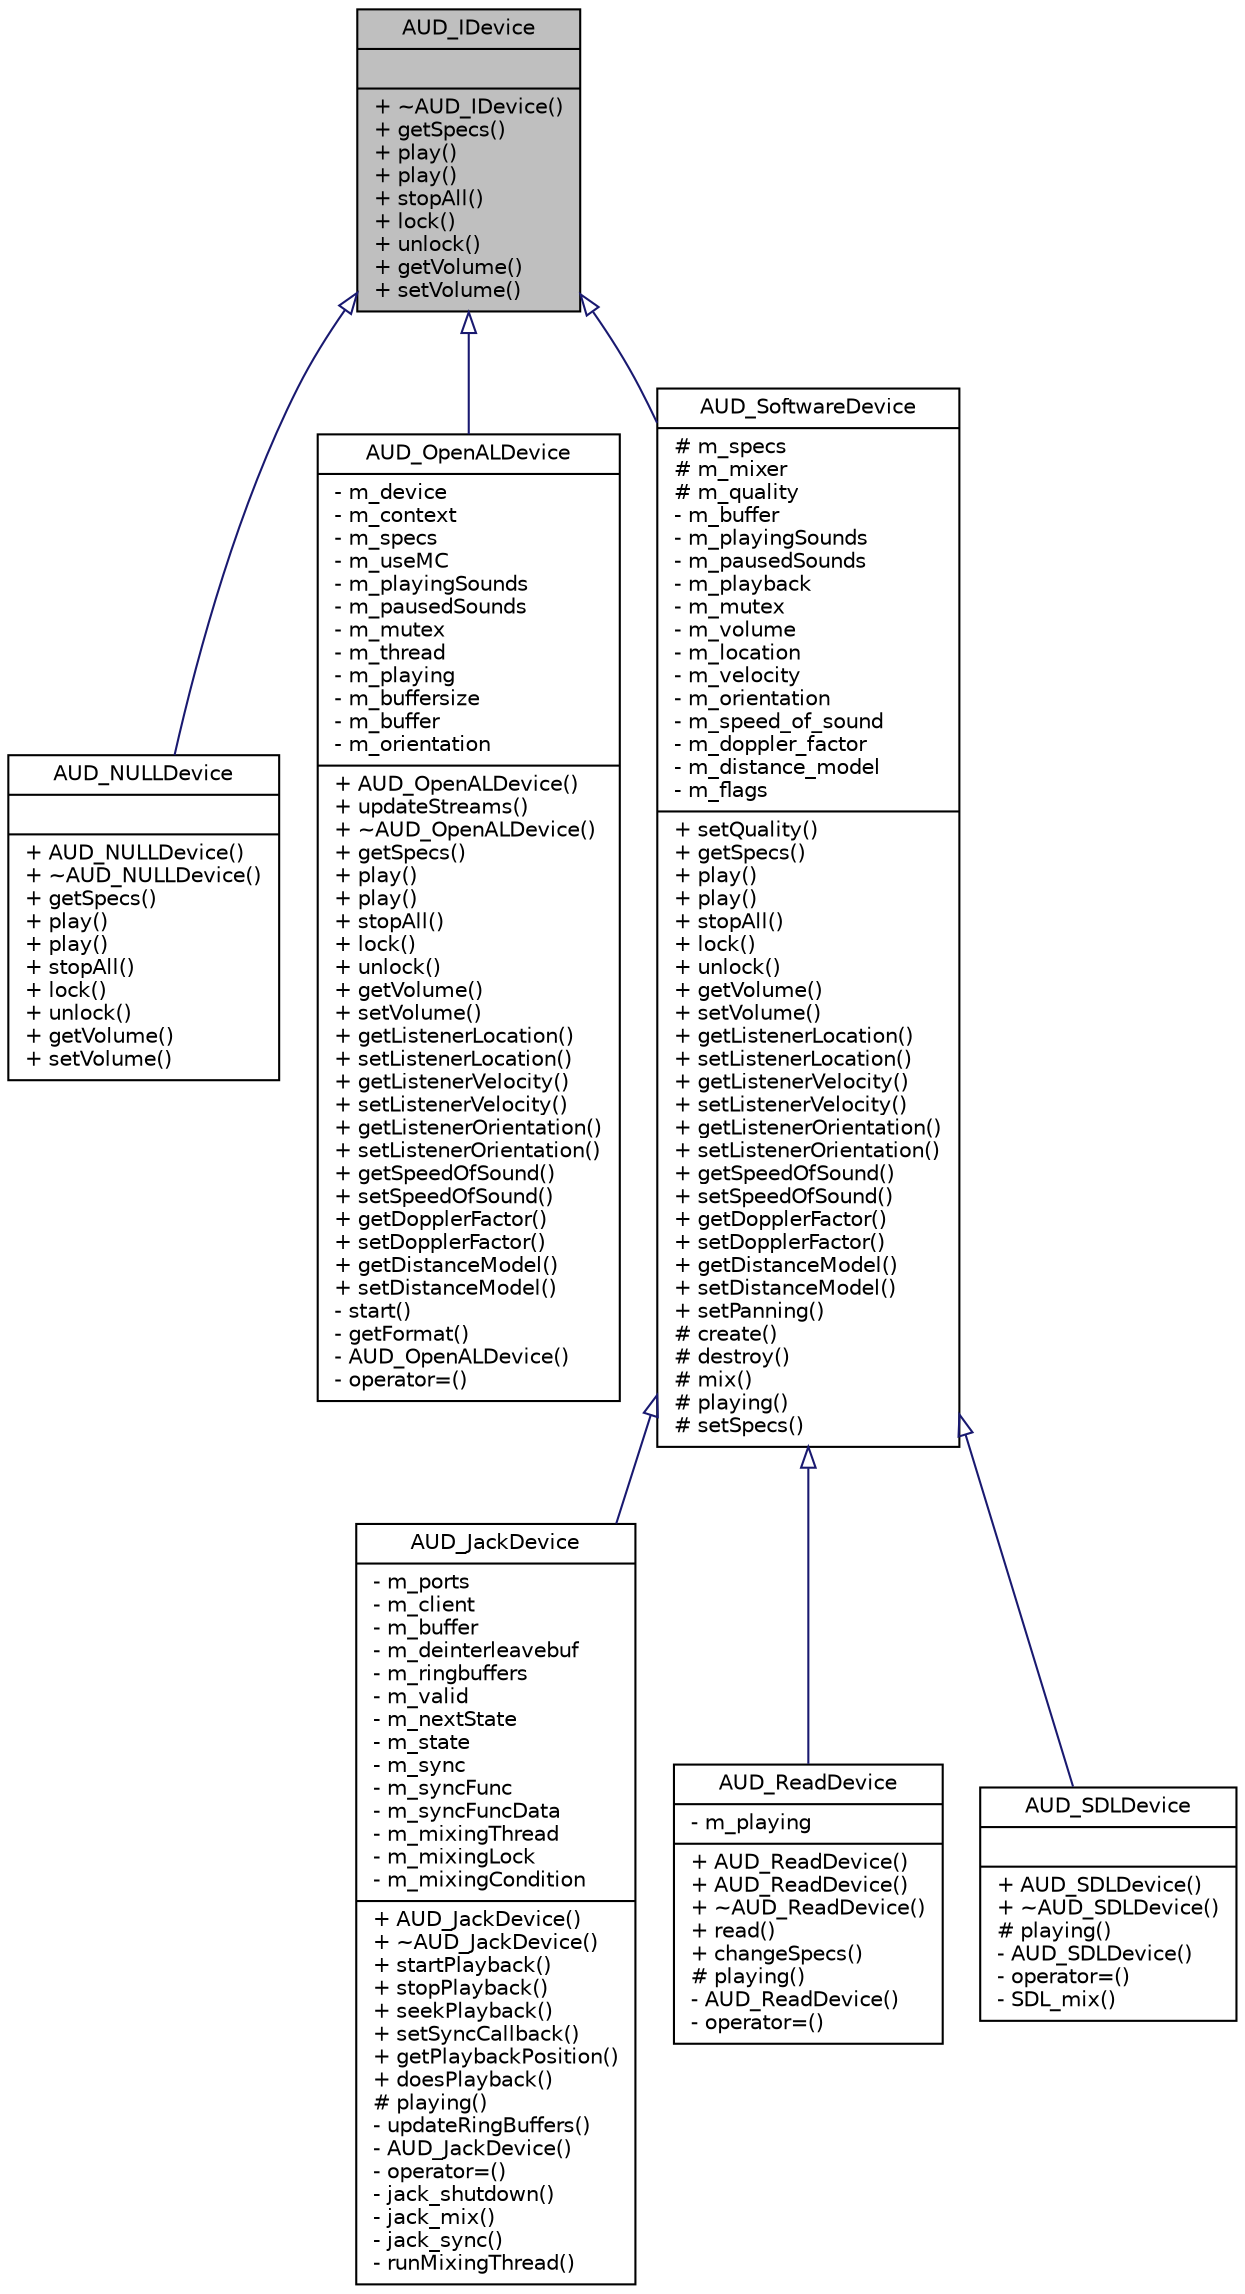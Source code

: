 digraph G
{
  edge [fontname="Helvetica",fontsize="10",labelfontname="Helvetica",labelfontsize="10"];
  node [fontname="Helvetica",fontsize="10",shape=record];
  Node1 [label="{AUD_IDevice\n||+ ~AUD_IDevice()\l+ getSpecs()\l+ play()\l+ play()\l+ stopAll()\l+ lock()\l+ unlock()\l+ getVolume()\l+ setVolume()\l}",height=0.2,width=0.4,color="black", fillcolor="grey75", style="filled" fontcolor="black"];
  Node1 -> Node2 [dir=back,color="midnightblue",fontsize="10",style="solid",arrowtail="empty",fontname="Helvetica"];
  Node2 [label="{AUD_NULLDevice\n||+ AUD_NULLDevice()\l+ ~AUD_NULLDevice()\l+ getSpecs()\l+ play()\l+ play()\l+ stopAll()\l+ lock()\l+ unlock()\l+ getVolume()\l+ setVolume()\l}",height=0.2,width=0.4,color="black", fillcolor="white", style="filled",URL="$d3/d47/classAUD__NULLDevice.html"];
  Node1 -> Node3 [dir=back,color="midnightblue",fontsize="10",style="solid",arrowtail="empty",fontname="Helvetica"];
  Node3 [label="{AUD_OpenALDevice\n|- m_device\l- m_context\l- m_specs\l- m_useMC\l- m_playingSounds\l- m_pausedSounds\l- m_mutex\l- m_thread\l- m_playing\l- m_buffersize\l- m_buffer\l- m_orientation\l|+ AUD_OpenALDevice()\l+ updateStreams()\l+ ~AUD_OpenALDevice()\l+ getSpecs()\l+ play()\l+ play()\l+ stopAll()\l+ lock()\l+ unlock()\l+ getVolume()\l+ setVolume()\l+ getListenerLocation()\l+ setListenerLocation()\l+ getListenerVelocity()\l+ setListenerVelocity()\l+ getListenerOrientation()\l+ setListenerOrientation()\l+ getSpeedOfSound()\l+ setSpeedOfSound()\l+ getDopplerFactor()\l+ setDopplerFactor()\l+ getDistanceModel()\l+ setDistanceModel()\l- start()\l- getFormat()\l- AUD_OpenALDevice()\l- operator=()\l}",height=0.2,width=0.4,color="black", fillcolor="white", style="filled",URL="$d0/d49/classAUD__OpenALDevice.html"];
  Node1 -> Node4 [dir=back,color="midnightblue",fontsize="10",style="solid",arrowtail="empty",fontname="Helvetica"];
  Node4 [label="{AUD_SoftwareDevice\n|# m_specs\l# m_mixer\l# m_quality\l- m_buffer\l- m_playingSounds\l- m_pausedSounds\l- m_playback\l- m_mutex\l- m_volume\l- m_location\l- m_velocity\l- m_orientation\l- m_speed_of_sound\l- m_doppler_factor\l- m_distance_model\l- m_flags\l|+ setQuality()\l+ getSpecs()\l+ play()\l+ play()\l+ stopAll()\l+ lock()\l+ unlock()\l+ getVolume()\l+ setVolume()\l+ getListenerLocation()\l+ setListenerLocation()\l+ getListenerVelocity()\l+ setListenerVelocity()\l+ getListenerOrientation()\l+ setListenerOrientation()\l+ getSpeedOfSound()\l+ setSpeedOfSound()\l+ getDopplerFactor()\l+ setDopplerFactor()\l+ getDistanceModel()\l+ setDistanceModel()\l+ setPanning()\l# create()\l# destroy()\l# mix()\l# playing()\l# setSpecs()\l}",height=0.2,width=0.4,color="black", fillcolor="white", style="filled",URL="$d6/dcc/classAUD__SoftwareDevice.html"];
  Node4 -> Node5 [dir=back,color="midnightblue",fontsize="10",style="solid",arrowtail="empty",fontname="Helvetica"];
  Node5 [label="{AUD_JackDevice\n|- m_ports\l- m_client\l- m_buffer\l- m_deinterleavebuf\l- m_ringbuffers\l- m_valid\l- m_nextState\l- m_state\l- m_sync\l- m_syncFunc\l- m_syncFuncData\l- m_mixingThread\l- m_mixingLock\l- m_mixingCondition\l|+ AUD_JackDevice()\l+ ~AUD_JackDevice()\l+ startPlayback()\l+ stopPlayback()\l+ seekPlayback()\l+ setSyncCallback()\l+ getPlaybackPosition()\l+ doesPlayback()\l# playing()\l- updateRingBuffers()\l- AUD_JackDevice()\l- operator=()\l- jack_shutdown()\l- jack_mix()\l- jack_sync()\l- runMixingThread()\l}",height=0.2,width=0.4,color="black", fillcolor="white", style="filled",URL="$d2/d29/classAUD__JackDevice.html"];
  Node4 -> Node6 [dir=back,color="midnightblue",fontsize="10",style="solid",arrowtail="empty",fontname="Helvetica"];
  Node6 [label="{AUD_ReadDevice\n|- m_playing\l|+ AUD_ReadDevice()\l+ AUD_ReadDevice()\l+ ~AUD_ReadDevice()\l+ read()\l+ changeSpecs()\l# playing()\l- AUD_ReadDevice()\l- operator=()\l}",height=0.2,width=0.4,color="black", fillcolor="white", style="filled",URL="$df/d06/classAUD__ReadDevice.html"];
  Node4 -> Node7 [dir=back,color="midnightblue",fontsize="10",style="solid",arrowtail="empty",fontname="Helvetica"];
  Node7 [label="{AUD_SDLDevice\n||+ AUD_SDLDevice()\l+ ~AUD_SDLDevice()\l# playing()\l- AUD_SDLDevice()\l- operator=()\l- SDL_mix()\l}",height=0.2,width=0.4,color="black", fillcolor="white", style="filled",URL="$db/dd4/classAUD__SDLDevice.html"];
}
